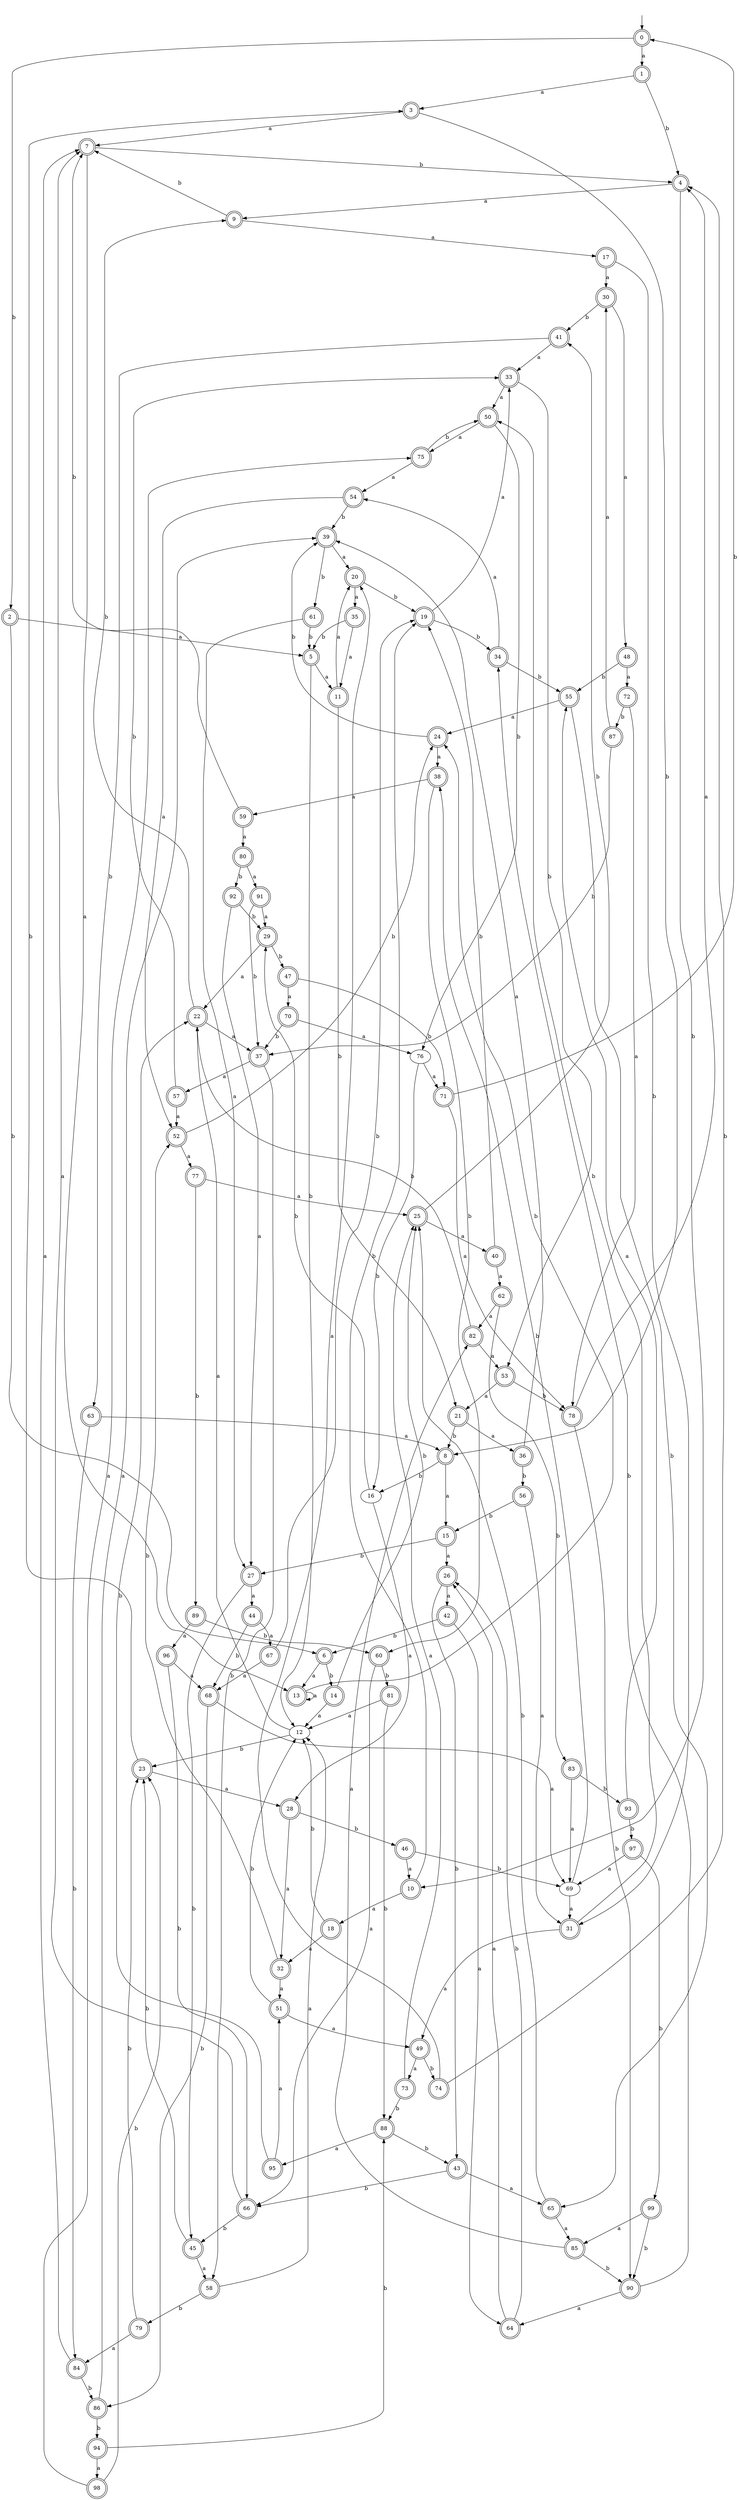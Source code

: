 digraph RandomDFA {
  __start0 [label="", shape=none];
  __start0 -> 0 [label=""];
  0 [shape=circle] [shape=doublecircle]
  0 -> 1 [label="a"]
  0 -> 2 [label="b"]
  1 [shape=doublecircle]
  1 -> 3 [label="a"]
  1 -> 4 [label="b"]
  2 [shape=doublecircle]
  2 -> 5 [label="a"]
  2 -> 6 [label="b"]
  3 [shape=doublecircle]
  3 -> 7 [label="a"]
  3 -> 8 [label="b"]
  4 [shape=doublecircle]
  4 -> 9 [label="a"]
  4 -> 10 [label="b"]
  5 [shape=doublecircle]
  5 -> 11 [label="a"]
  5 -> 12 [label="b"]
  6 [shape=doublecircle]
  6 -> 13 [label="a"]
  6 -> 14 [label="b"]
  7 [shape=doublecircle]
  7 -> 13 [label="a"]
  7 -> 4 [label="b"]
  8 [shape=doublecircle]
  8 -> 15 [label="a"]
  8 -> 16 [label="b"]
  9 [shape=doublecircle]
  9 -> 17 [label="a"]
  9 -> 7 [label="b"]
  10 [shape=doublecircle]
  10 -> 18 [label="a"]
  10 -> 19 [label="b"]
  11 [shape=doublecircle]
  11 -> 20 [label="a"]
  11 -> 21 [label="b"]
  12
  12 -> 22 [label="a"]
  12 -> 23 [label="b"]
  13 [shape=doublecircle]
  13 -> 13 [label="a"]
  13 -> 24 [label="b"]
  14 [shape=doublecircle]
  14 -> 12 [label="a"]
  14 -> 25 [label="b"]
  15 [shape=doublecircle]
  15 -> 26 [label="a"]
  15 -> 27 [label="b"]
  16
  16 -> 28 [label="a"]
  16 -> 29 [label="b"]
  17 [shape=doublecircle]
  17 -> 30 [label="a"]
  17 -> 31 [label="b"]
  18 [shape=doublecircle]
  18 -> 32 [label="a"]
  18 -> 12 [label="b"]
  19 [shape=doublecircle]
  19 -> 33 [label="a"]
  19 -> 34 [label="b"]
  20 [shape=doublecircle]
  20 -> 35 [label="a"]
  20 -> 19 [label="b"]
  21 [shape=doublecircle]
  21 -> 36 [label="a"]
  21 -> 8 [label="b"]
  22 [shape=doublecircle]
  22 -> 37 [label="a"]
  22 -> 9 [label="b"]
  23 [shape=doublecircle]
  23 -> 28 [label="a"]
  23 -> 3 [label="b"]
  24 [shape=doublecircle]
  24 -> 38 [label="a"]
  24 -> 39 [label="b"]
  25 [shape=doublecircle]
  25 -> 40 [label="a"]
  25 -> 41 [label="b"]
  26 [shape=doublecircle]
  26 -> 42 [label="a"]
  26 -> 43 [label="b"]
  27 [shape=doublecircle]
  27 -> 44 [label="a"]
  27 -> 45 [label="b"]
  28 [shape=doublecircle]
  28 -> 32 [label="a"]
  28 -> 46 [label="b"]
  29 [shape=doublecircle]
  29 -> 22 [label="a"]
  29 -> 47 [label="b"]
  30 [shape=doublecircle]
  30 -> 48 [label="a"]
  30 -> 41 [label="b"]
  31 [shape=doublecircle]
  31 -> 49 [label="a"]
  31 -> 50 [label="b"]
  32 [shape=doublecircle]
  32 -> 51 [label="a"]
  32 -> 52 [label="b"]
  33 [shape=doublecircle]
  33 -> 50 [label="a"]
  33 -> 53 [label="b"]
  34 [shape=doublecircle]
  34 -> 54 [label="a"]
  34 -> 55 [label="b"]
  35 [shape=doublecircle]
  35 -> 11 [label="a"]
  35 -> 5 [label="b"]
  36 [shape=doublecircle]
  36 -> 39 [label="a"]
  36 -> 56 [label="b"]
  37 [shape=doublecircle]
  37 -> 57 [label="a"]
  37 -> 58 [label="b"]
  38 [shape=doublecircle]
  38 -> 59 [label="a"]
  38 -> 60 [label="b"]
  39 [shape=doublecircle]
  39 -> 20 [label="a"]
  39 -> 61 [label="b"]
  40 [shape=doublecircle]
  40 -> 62 [label="a"]
  40 -> 19 [label="b"]
  41 [shape=doublecircle]
  41 -> 33 [label="a"]
  41 -> 63 [label="b"]
  42 [shape=doublecircle]
  42 -> 64 [label="a"]
  42 -> 6 [label="b"]
  43 [shape=doublecircle]
  43 -> 65 [label="a"]
  43 -> 66 [label="b"]
  44 [shape=doublecircle]
  44 -> 67 [label="a"]
  44 -> 68 [label="b"]
  45 [shape=doublecircle]
  45 -> 58 [label="a"]
  45 -> 23 [label="b"]
  46 [shape=doublecircle]
  46 -> 10 [label="a"]
  46 -> 69 [label="b"]
  47 [shape=doublecircle]
  47 -> 70 [label="a"]
  47 -> 71 [label="b"]
  48 [shape=doublecircle]
  48 -> 72 [label="a"]
  48 -> 55 [label="b"]
  49 [shape=doublecircle]
  49 -> 73 [label="a"]
  49 -> 74 [label="b"]
  50 [shape=doublecircle]
  50 -> 75 [label="a"]
  50 -> 76 [label="b"]
  51 [shape=doublecircle]
  51 -> 49 [label="a"]
  51 -> 12 [label="b"]
  52 [shape=doublecircle]
  52 -> 77 [label="a"]
  52 -> 24 [label="b"]
  53 [shape=doublecircle]
  53 -> 21 [label="a"]
  53 -> 78 [label="b"]
  54 [shape=doublecircle]
  54 -> 52 [label="a"]
  54 -> 39 [label="b"]
  55 [shape=doublecircle]
  55 -> 24 [label="a"]
  55 -> 65 [label="b"]
  56 [shape=doublecircle]
  56 -> 31 [label="a"]
  56 -> 15 [label="b"]
  57 [shape=doublecircle]
  57 -> 52 [label="a"]
  57 -> 33 [label="b"]
  58 [shape=doublecircle]
  58 -> 12 [label="a"]
  58 -> 79 [label="b"]
  59 [shape=doublecircle]
  59 -> 80 [label="a"]
  59 -> 7 [label="b"]
  60 [shape=doublecircle]
  60 -> 66 [label="a"]
  60 -> 81 [label="b"]
  61 [shape=doublecircle]
  61 -> 27 [label="a"]
  61 -> 5 [label="b"]
  62 [shape=doublecircle]
  62 -> 82 [label="a"]
  62 -> 83 [label="b"]
  63 [shape=doublecircle]
  63 -> 8 [label="a"]
  63 -> 84 [label="b"]
  64 [shape=doublecircle]
  64 -> 26 [label="a"]
  64 -> 26 [label="b"]
  65 [shape=doublecircle]
  65 -> 85 [label="a"]
  65 -> 25 [label="b"]
  66 [shape=doublecircle]
  66 -> 7 [label="a"]
  66 -> 45 [label="b"]
  67 [shape=doublecircle]
  67 -> 68 [label="a"]
  67 -> 19 [label="b"]
  68 [shape=doublecircle]
  68 -> 69 [label="a"]
  68 -> 86 [label="b"]
  69
  69 -> 31 [label="a"]
  69 -> 38 [label="b"]
  70 [shape=doublecircle]
  70 -> 76 [label="a"]
  70 -> 37 [label="b"]
  71 [shape=doublecircle]
  71 -> 78 [label="a"]
  71 -> 0 [label="b"]
  72 [shape=doublecircle]
  72 -> 78 [label="a"]
  72 -> 87 [label="b"]
  73 [shape=doublecircle]
  73 -> 25 [label="a"]
  73 -> 88 [label="b"]
  74 [shape=doublecircle]
  74 -> 20 [label="a"]
  74 -> 4 [label="b"]
  75 [shape=doublecircle]
  75 -> 54 [label="a"]
  75 -> 50 [label="b"]
  76
  76 -> 71 [label="a"]
  76 -> 16 [label="b"]
  77 [shape=doublecircle]
  77 -> 25 [label="a"]
  77 -> 89 [label="b"]
  78 [shape=doublecircle]
  78 -> 4 [label="a"]
  78 -> 90 [label="b"]
  79 [shape=doublecircle]
  79 -> 84 [label="a"]
  79 -> 23 [label="b"]
  80 [shape=doublecircle]
  80 -> 91 [label="a"]
  80 -> 92 [label="b"]
  81 [shape=doublecircle]
  81 -> 12 [label="a"]
  81 -> 88 [label="b"]
  82 [shape=doublecircle]
  82 -> 53 [label="a"]
  82 -> 22 [label="b"]
  83 [shape=doublecircle]
  83 -> 69 [label="a"]
  83 -> 93 [label="b"]
  84 [shape=doublecircle]
  84 -> 7 [label="a"]
  84 -> 86 [label="b"]
  85 [shape=doublecircle]
  85 -> 82 [label="a"]
  85 -> 90 [label="b"]
  86 [shape=doublecircle]
  86 -> 39 [label="a"]
  86 -> 94 [label="b"]
  87 [shape=doublecircle]
  87 -> 30 [label="a"]
  87 -> 37 [label="b"]
  88 [shape=doublecircle]
  88 -> 95 [label="a"]
  88 -> 43 [label="b"]
  89 [shape=doublecircle]
  89 -> 96 [label="a"]
  89 -> 60 [label="b"]
  90 [shape=doublecircle]
  90 -> 64 [label="a"]
  90 -> 34 [label="b"]
  91 [shape=doublecircle]
  91 -> 29 [label="a"]
  91 -> 37 [label="b"]
  92 [shape=doublecircle]
  92 -> 27 [label="a"]
  92 -> 29 [label="b"]
  93 [shape=doublecircle]
  93 -> 55 [label="a"]
  93 -> 97 [label="b"]
  94 [shape=doublecircle]
  94 -> 98 [label="a"]
  94 -> 88 [label="b"]
  95 [shape=doublecircle]
  95 -> 51 [label="a"]
  95 -> 22 [label="b"]
  96 [shape=doublecircle]
  96 -> 68 [label="a"]
  96 -> 66 [label="b"]
  97 [shape=doublecircle]
  97 -> 69 [label="a"]
  97 -> 99 [label="b"]
  98 [shape=doublecircle]
  98 -> 75 [label="a"]
  98 -> 23 [label="b"]
  99 [shape=doublecircle]
  99 -> 85 [label="a"]
  99 -> 90 [label="b"]
}

